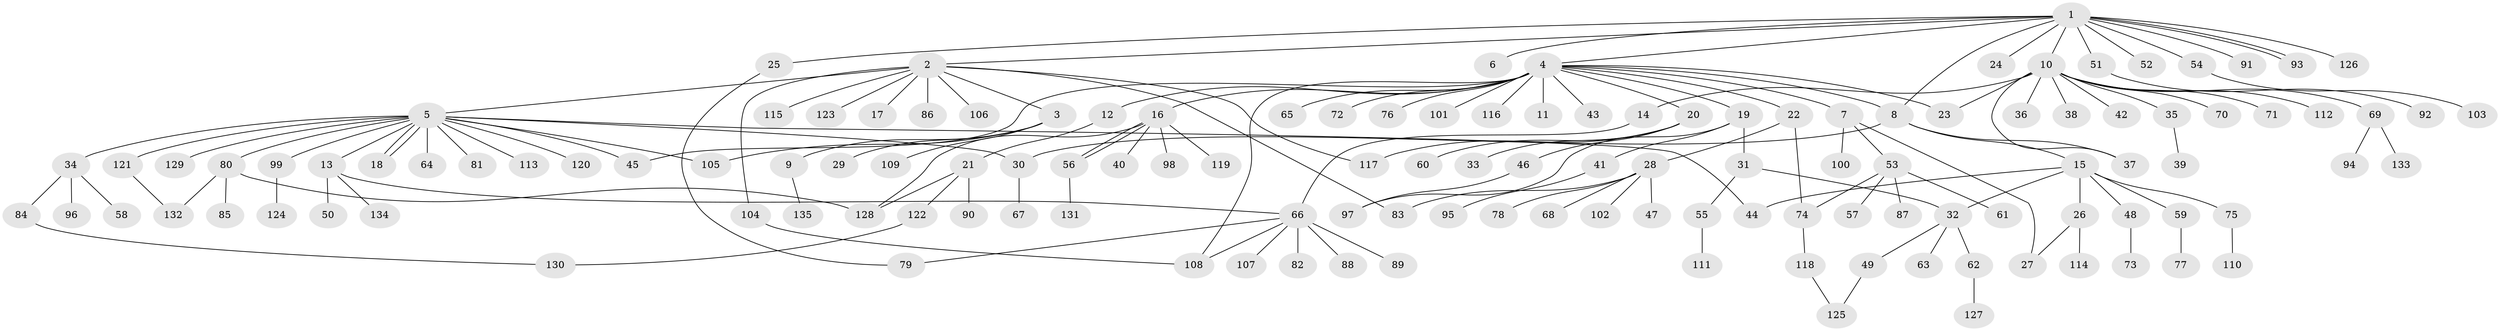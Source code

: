 // coarse degree distribution, {1: 0.5473684210526316, 12: 0.010526315789473684, 7: 0.021052631578947368, 5: 0.042105263157894736, 17: 0.010526315789473684, 2: 0.2, 3: 0.09473684210526316, 4: 0.042105263157894736, 10: 0.010526315789473684, 11: 0.010526315789473684, 15: 0.010526315789473684}
// Generated by graph-tools (version 1.1) at 2025/36/03/04/25 23:36:43]
// undirected, 135 vertices, 159 edges
graph export_dot {
  node [color=gray90,style=filled];
  1;
  2;
  3;
  4;
  5;
  6;
  7;
  8;
  9;
  10;
  11;
  12;
  13;
  14;
  15;
  16;
  17;
  18;
  19;
  20;
  21;
  22;
  23;
  24;
  25;
  26;
  27;
  28;
  29;
  30;
  31;
  32;
  33;
  34;
  35;
  36;
  37;
  38;
  39;
  40;
  41;
  42;
  43;
  44;
  45;
  46;
  47;
  48;
  49;
  50;
  51;
  52;
  53;
  54;
  55;
  56;
  57;
  58;
  59;
  60;
  61;
  62;
  63;
  64;
  65;
  66;
  67;
  68;
  69;
  70;
  71;
  72;
  73;
  74;
  75;
  76;
  77;
  78;
  79;
  80;
  81;
  82;
  83;
  84;
  85;
  86;
  87;
  88;
  89;
  90;
  91;
  92;
  93;
  94;
  95;
  96;
  97;
  98;
  99;
  100;
  101;
  102;
  103;
  104;
  105;
  106;
  107;
  108;
  109;
  110;
  111;
  112;
  113;
  114;
  115;
  116;
  117;
  118;
  119;
  120;
  121;
  122;
  123;
  124;
  125;
  126;
  127;
  128;
  129;
  130;
  131;
  132;
  133;
  134;
  135;
  1 -- 2;
  1 -- 4;
  1 -- 6;
  1 -- 8;
  1 -- 10;
  1 -- 24;
  1 -- 25;
  1 -- 51;
  1 -- 52;
  1 -- 54;
  1 -- 91;
  1 -- 93;
  1 -- 93;
  1 -- 126;
  2 -- 3;
  2 -- 5;
  2 -- 17;
  2 -- 83;
  2 -- 86;
  2 -- 104;
  2 -- 106;
  2 -- 115;
  2 -- 117;
  2 -- 123;
  3 -- 9;
  3 -- 29;
  3 -- 105;
  3 -- 109;
  4 -- 7;
  4 -- 8;
  4 -- 11;
  4 -- 12;
  4 -- 16;
  4 -- 19;
  4 -- 20;
  4 -- 22;
  4 -- 23;
  4 -- 43;
  4 -- 45;
  4 -- 65;
  4 -- 72;
  4 -- 76;
  4 -- 101;
  4 -- 108;
  4 -- 116;
  5 -- 13;
  5 -- 18;
  5 -- 18;
  5 -- 30;
  5 -- 34;
  5 -- 44;
  5 -- 45;
  5 -- 64;
  5 -- 80;
  5 -- 81;
  5 -- 99;
  5 -- 105;
  5 -- 113;
  5 -- 120;
  5 -- 121;
  5 -- 129;
  7 -- 27;
  7 -- 53;
  7 -- 100;
  8 -- 15;
  8 -- 30;
  8 -- 37;
  9 -- 135;
  10 -- 14;
  10 -- 23;
  10 -- 35;
  10 -- 36;
  10 -- 37;
  10 -- 38;
  10 -- 42;
  10 -- 69;
  10 -- 70;
  10 -- 71;
  10 -- 112;
  12 -- 21;
  13 -- 50;
  13 -- 66;
  13 -- 134;
  14 -- 66;
  15 -- 26;
  15 -- 32;
  15 -- 44;
  15 -- 48;
  15 -- 59;
  15 -- 75;
  16 -- 40;
  16 -- 56;
  16 -- 56;
  16 -- 98;
  16 -- 119;
  16 -- 128;
  19 -- 31;
  19 -- 41;
  19 -- 97;
  20 -- 33;
  20 -- 46;
  20 -- 60;
  20 -- 117;
  21 -- 90;
  21 -- 122;
  21 -- 128;
  22 -- 28;
  22 -- 74;
  25 -- 79;
  26 -- 27;
  26 -- 114;
  28 -- 47;
  28 -- 68;
  28 -- 78;
  28 -- 83;
  28 -- 102;
  30 -- 67;
  31 -- 32;
  31 -- 55;
  32 -- 49;
  32 -- 62;
  32 -- 63;
  34 -- 58;
  34 -- 84;
  34 -- 96;
  35 -- 39;
  41 -- 95;
  46 -- 97;
  48 -- 73;
  49 -- 125;
  51 -- 92;
  53 -- 57;
  53 -- 61;
  53 -- 74;
  53 -- 87;
  54 -- 103;
  55 -- 111;
  56 -- 131;
  59 -- 77;
  62 -- 127;
  66 -- 79;
  66 -- 82;
  66 -- 88;
  66 -- 89;
  66 -- 107;
  66 -- 108;
  69 -- 94;
  69 -- 133;
  74 -- 118;
  75 -- 110;
  80 -- 85;
  80 -- 128;
  80 -- 132;
  84 -- 130;
  99 -- 124;
  104 -- 108;
  118 -- 125;
  121 -- 132;
  122 -- 130;
}
